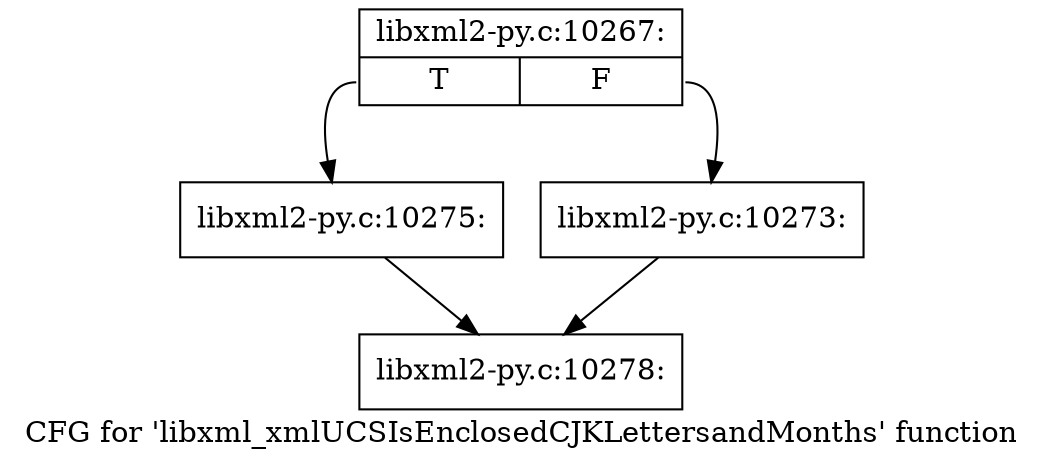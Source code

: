 digraph "CFG for 'libxml_xmlUCSIsEnclosedCJKLettersandMonths' function" {
	label="CFG for 'libxml_xmlUCSIsEnclosedCJKLettersandMonths' function";

	Node0x45b7870 [shape=record,label="{libxml2-py.c:10267:|{<s0>T|<s1>F}}"];
	Node0x45b7870:s0 -> Node0x45ba6d0;
	Node0x45b7870:s1 -> Node0x45ba680;
	Node0x45ba680 [shape=record,label="{libxml2-py.c:10273:}"];
	Node0x45ba680 -> Node0x45b7c50;
	Node0x45ba6d0 [shape=record,label="{libxml2-py.c:10275:}"];
	Node0x45ba6d0 -> Node0x45b7c50;
	Node0x45b7c50 [shape=record,label="{libxml2-py.c:10278:}"];
}
